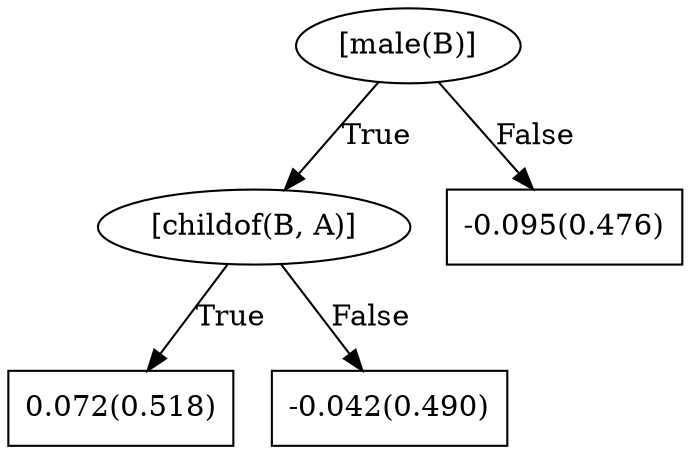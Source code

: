 digraph G{ 
1[label = "[male(B)]"];
1 -> 2[label="True"];
1 -> 3[label="False"];
2[label = "[childof(B, A)]"];
2 -> 4[label="True"];
2 -> 5[label="False"];
4[shape = box,label = "0.072(0.518)"];
5[shape = box,label = "-0.042(0.490)"];
3[shape = box,label = "-0.095(0.476)"];
}
